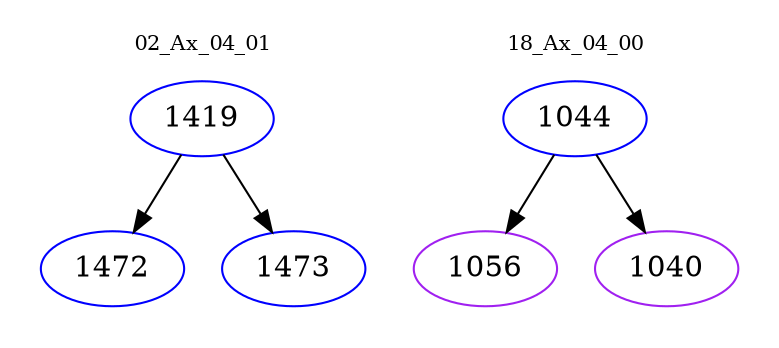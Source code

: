 digraph{
subgraph cluster_0 {
color = white
label = "02_Ax_04_01";
fontsize=10;
T0_1419 [label="1419", color="blue"]
T0_1419 -> T0_1472 [color="black"]
T0_1472 [label="1472", color="blue"]
T0_1419 -> T0_1473 [color="black"]
T0_1473 [label="1473", color="blue"]
}
subgraph cluster_1 {
color = white
label = "18_Ax_04_00";
fontsize=10;
T1_1044 [label="1044", color="blue"]
T1_1044 -> T1_1056 [color="black"]
T1_1056 [label="1056", color="purple"]
T1_1044 -> T1_1040 [color="black"]
T1_1040 [label="1040", color="purple"]
}
}
